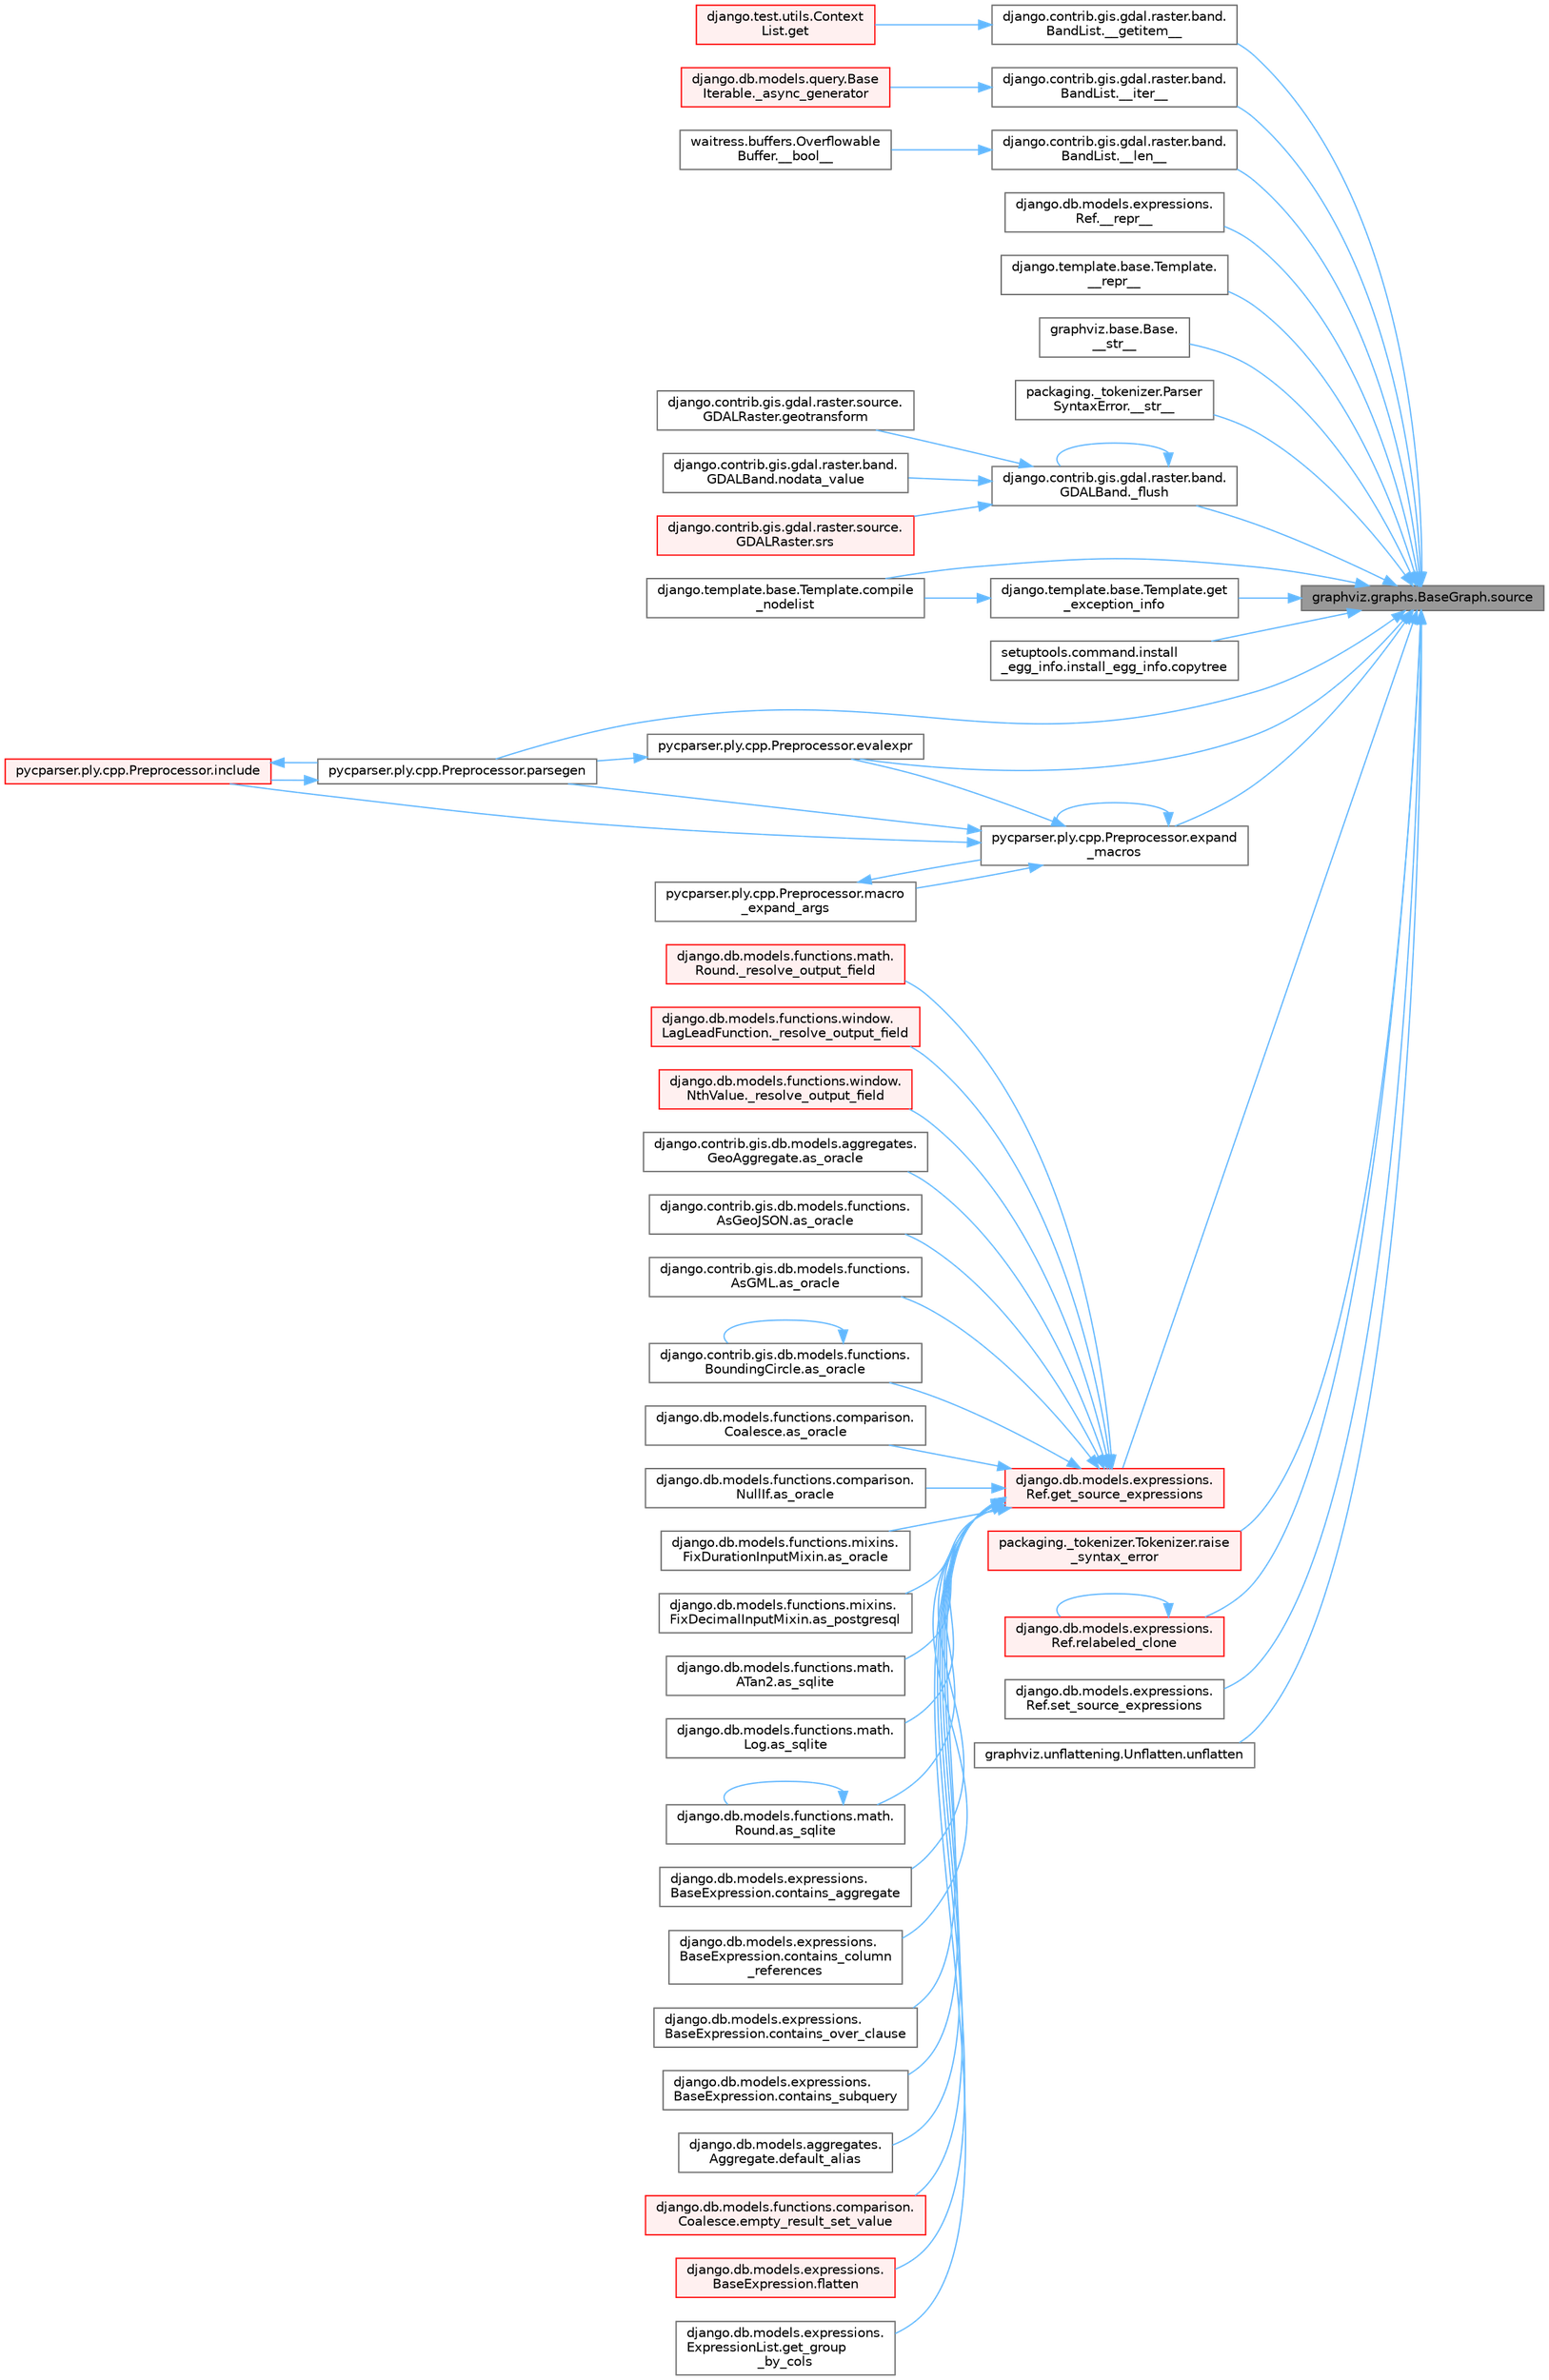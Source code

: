 digraph "graphviz.graphs.BaseGraph.source"
{
 // LATEX_PDF_SIZE
  bgcolor="transparent";
  edge [fontname=Helvetica,fontsize=10,labelfontname=Helvetica,labelfontsize=10];
  node [fontname=Helvetica,fontsize=10,shape=box,height=0.2,width=0.4];
  rankdir="RL";
  Node1 [id="Node000001",label="graphviz.graphs.BaseGraph.source",height=0.2,width=0.4,color="gray40", fillcolor="grey60", style="filled", fontcolor="black",tooltip=" "];
  Node1 -> Node2 [id="edge1_Node000001_Node000002",dir="back",color="steelblue1",style="solid",tooltip=" "];
  Node2 [id="Node000002",label="django.contrib.gis.gdal.raster.band.\lBandList.__getitem__",height=0.2,width=0.4,color="grey40", fillcolor="white", style="filled",URL="$classdjango_1_1contrib_1_1gis_1_1gdal_1_1raster_1_1band_1_1_band_list.html#ae274487c2df5493c64324fb74118b7b7",tooltip=" "];
  Node2 -> Node3 [id="edge2_Node000002_Node000003",dir="back",color="steelblue1",style="solid",tooltip=" "];
  Node3 [id="Node000003",label="django.test.utils.Context\lList.get",height=0.2,width=0.4,color="red", fillcolor="#FFF0F0", style="filled",URL="$classdjango_1_1test_1_1utils_1_1_context_list.html#a1797663a8ac92f44dcb9ad281a896842",tooltip=" "];
  Node1 -> Node3180 [id="edge3_Node000001_Node003180",dir="back",color="steelblue1",style="solid",tooltip=" "];
  Node3180 [id="Node003180",label="django.contrib.gis.gdal.raster.band.\lBandList.__iter__",height=0.2,width=0.4,color="grey40", fillcolor="white", style="filled",URL="$classdjango_1_1contrib_1_1gis_1_1gdal_1_1raster_1_1band_1_1_band_list.html#ab9adb21f52d65e54a0c9f5cb96b7ef93",tooltip=" "];
  Node3180 -> Node55 [id="edge4_Node003180_Node000055",dir="back",color="steelblue1",style="solid",tooltip=" "];
  Node55 [id="Node000055",label="django.db.models.query.Base\lIterable._async_generator",height=0.2,width=0.4,color="red", fillcolor="#FFF0F0", style="filled",URL="$classdjango_1_1db_1_1models_1_1query_1_1_base_iterable.html#a3ecc2267976bc6628d1fe84d78355144",tooltip=" "];
  Node1 -> Node3181 [id="edge5_Node000001_Node003181",dir="back",color="steelblue1",style="solid",tooltip=" "];
  Node3181 [id="Node003181",label="django.contrib.gis.gdal.raster.band.\lBandList.__len__",height=0.2,width=0.4,color="grey40", fillcolor="white", style="filled",URL="$classdjango_1_1contrib_1_1gis_1_1gdal_1_1raster_1_1band_1_1_band_list.html#a92c8619a4a74c53581f486c18d2a3695",tooltip=" "];
  Node3181 -> Node104 [id="edge6_Node003181_Node000104",dir="back",color="steelblue1",style="solid",tooltip=" "];
  Node104 [id="Node000104",label="waitress.buffers.Overflowable\lBuffer.__bool__",height=0.2,width=0.4,color="grey40", fillcolor="white", style="filled",URL="$classwaitress_1_1buffers_1_1_overflowable_buffer.html#afb6d9eccdeea0e50b91f9281878e017a",tooltip=" "];
  Node1 -> Node3182 [id="edge7_Node000001_Node003182",dir="back",color="steelblue1",style="solid",tooltip=" "];
  Node3182 [id="Node003182",label="django.db.models.expressions.\lRef.__repr__",height=0.2,width=0.4,color="grey40", fillcolor="white", style="filled",URL="$classdjango_1_1db_1_1models_1_1expressions_1_1_ref.html#a152c839bce47466bdbcaca6d2778d89d",tooltip=" "];
  Node1 -> Node3183 [id="edge8_Node000001_Node003183",dir="back",color="steelblue1",style="solid",tooltip=" "];
  Node3183 [id="Node003183",label="django.template.base.Template.\l__repr__",height=0.2,width=0.4,color="grey40", fillcolor="white", style="filled",URL="$classdjango_1_1template_1_1base_1_1_template.html#aef92b3d4a94342d6ced9fcb0a7dfaad7",tooltip=" "];
  Node1 -> Node3184 [id="edge9_Node000001_Node003184",dir="back",color="steelblue1",style="solid",tooltip=" "];
  Node3184 [id="Node003184",label="graphviz.base.Base.\l__str__",height=0.2,width=0.4,color="grey40", fillcolor="white", style="filled",URL="$classgraphviz_1_1base_1_1_base.html#a35b34b14245b1e4db3eed3e1e54610b0",tooltip=" "];
  Node1 -> Node3185 [id="edge10_Node000001_Node003185",dir="back",color="steelblue1",style="solid",tooltip=" "];
  Node3185 [id="Node003185",label="packaging._tokenizer.Parser\lSyntaxError.__str__",height=0.2,width=0.4,color="grey40", fillcolor="white", style="filled",URL="$classpackaging_1_1__tokenizer_1_1_parser_syntax_error.html#a1bf72be61084f1c233150f3b3b9d920e",tooltip=" "];
  Node1 -> Node3186 [id="edge11_Node000001_Node003186",dir="back",color="steelblue1",style="solid",tooltip=" "];
  Node3186 [id="Node003186",label="django.contrib.gis.gdal.raster.band.\lGDALBand._flush",height=0.2,width=0.4,color="grey40", fillcolor="white", style="filled",URL="$classdjango_1_1contrib_1_1gis_1_1gdal_1_1raster_1_1band_1_1_g_d_a_l_band.html#ae69747644a590b485b72c3314debdfc7",tooltip=" "];
  Node3186 -> Node3186 [id="edge12_Node003186_Node003186",dir="back",color="steelblue1",style="solid",tooltip=" "];
  Node3186 -> Node3187 [id="edge13_Node003186_Node003187",dir="back",color="steelblue1",style="solid",tooltip=" "];
  Node3187 [id="Node003187",label="django.contrib.gis.gdal.raster.source.\lGDALRaster.geotransform",height=0.2,width=0.4,color="grey40", fillcolor="white", style="filled",URL="$classdjango_1_1contrib_1_1gis_1_1gdal_1_1raster_1_1source_1_1_g_d_a_l_raster.html#afb446ab45c02724556cdfcf2bba0b2fa",tooltip=" "];
  Node3186 -> Node3188 [id="edge14_Node003186_Node003188",dir="back",color="steelblue1",style="solid",tooltip=" "];
  Node3188 [id="Node003188",label="django.contrib.gis.gdal.raster.band.\lGDALBand.nodata_value",height=0.2,width=0.4,color="grey40", fillcolor="white", style="filled",URL="$classdjango_1_1contrib_1_1gis_1_1gdal_1_1raster_1_1band_1_1_g_d_a_l_band.html#a6d6c1bf86ac0d82ae06f1396dfbe5bc6",tooltip=" "];
  Node3186 -> Node3189 [id="edge15_Node003186_Node003189",dir="back",color="steelblue1",style="solid",tooltip=" "];
  Node3189 [id="Node003189",label="django.contrib.gis.gdal.raster.source.\lGDALRaster.srs",height=0.2,width=0.4,color="red", fillcolor="#FFF0F0", style="filled",URL="$classdjango_1_1contrib_1_1gis_1_1gdal_1_1raster_1_1source_1_1_g_d_a_l_raster.html#a867fd2ac08531bb04ded5f86cf484723",tooltip=" "];
  Node1 -> Node3283 [id="edge16_Node000001_Node003283",dir="back",color="steelblue1",style="solid",tooltip=" "];
  Node3283 [id="Node003283",label="django.template.base.Template.compile\l_nodelist",height=0.2,width=0.4,color="grey40", fillcolor="white", style="filled",URL="$classdjango_1_1template_1_1base_1_1_template.html#a2b6b33cea5438ebc7a728e716d6973b8",tooltip=" "];
  Node1 -> Node3284 [id="edge17_Node000001_Node003284",dir="back",color="steelblue1",style="solid",tooltip=" "];
  Node3284 [id="Node003284",label="setuptools.command.install\l_egg_info.install_egg_info.copytree",height=0.2,width=0.4,color="grey40", fillcolor="white", style="filled",URL="$classsetuptools_1_1command_1_1install__egg__info_1_1install__egg__info.html#af7719938bff3b13fb8e474d8cf83da36",tooltip=" "];
  Node1 -> Node466 [id="edge18_Node000001_Node000466",dir="back",color="steelblue1",style="solid",tooltip=" "];
  Node466 [id="Node000466",label="pycparser.ply.cpp.Preprocessor.evalexpr",height=0.2,width=0.4,color="grey40", fillcolor="white", style="filled",URL="$classpycparser_1_1ply_1_1cpp_1_1_preprocessor.html#a3c16ad6c28242d1214d20158b02ecabd",tooltip=" "];
  Node466 -> Node467 [id="edge19_Node000466_Node000467",dir="back",color="steelblue1",style="solid",tooltip=" "];
  Node467 [id="Node000467",label="pycparser.ply.cpp.Preprocessor.parsegen",height=0.2,width=0.4,color="grey40", fillcolor="white", style="filled",URL="$classpycparser_1_1ply_1_1cpp_1_1_preprocessor.html#aad71ed64ebab07f9eafb0b36f9108723",tooltip=" "];
  Node467 -> Node468 [id="edge20_Node000467_Node000468",dir="back",color="steelblue1",style="solid",tooltip=" "];
  Node468 [id="Node000468",label="pycparser.ply.cpp.Preprocessor.include",height=0.2,width=0.4,color="red", fillcolor="#FFF0F0", style="filled",URL="$classpycparser_1_1ply_1_1cpp_1_1_preprocessor.html#aa91b0516d72dcf45e3d21b35b84ea1e0",tooltip=" "];
  Node468 -> Node467 [id="edge21_Node000468_Node000467",dir="back",color="steelblue1",style="solid",tooltip=" "];
  Node1 -> Node1613 [id="edge22_Node000001_Node001613",dir="back",color="steelblue1",style="solid",tooltip=" "];
  Node1613 [id="Node001613",label="pycparser.ply.cpp.Preprocessor.expand\l_macros",height=0.2,width=0.4,color="grey40", fillcolor="white", style="filled",URL="$classpycparser_1_1ply_1_1cpp_1_1_preprocessor.html#a4ac7e926ac9f68ef96f58e704a570d42",tooltip=" "];
  Node1613 -> Node466 [id="edge23_Node001613_Node000466",dir="back",color="steelblue1",style="solid",tooltip=" "];
  Node1613 -> Node1613 [id="edge24_Node001613_Node001613",dir="back",color="steelblue1",style="solid",tooltip=" "];
  Node1613 -> Node468 [id="edge25_Node001613_Node000468",dir="back",color="steelblue1",style="solid",tooltip=" "];
  Node1613 -> Node1614 [id="edge26_Node001613_Node001614",dir="back",color="steelblue1",style="solid",tooltip=" "];
  Node1614 [id="Node001614",label="pycparser.ply.cpp.Preprocessor.macro\l_expand_args",height=0.2,width=0.4,color="grey40", fillcolor="white", style="filled",URL="$classpycparser_1_1ply_1_1cpp_1_1_preprocessor.html#a320b003959fb43eb0be175c9b80fea2d",tooltip=" "];
  Node1614 -> Node1613 [id="edge27_Node001614_Node001613",dir="back",color="steelblue1",style="solid",tooltip=" "];
  Node1613 -> Node467 [id="edge28_Node001613_Node000467",dir="back",color="steelblue1",style="solid",tooltip=" "];
  Node1 -> Node3285 [id="edge29_Node000001_Node003285",dir="back",color="steelblue1",style="solid",tooltip=" "];
  Node3285 [id="Node003285",label="django.template.base.Template.get\l_exception_info",height=0.2,width=0.4,color="grey40", fillcolor="white", style="filled",URL="$classdjango_1_1template_1_1base_1_1_template.html#a465fbe8a301a32e971239d65932d0ad7",tooltip=" "];
  Node3285 -> Node3283 [id="edge30_Node003285_Node003283",dir="back",color="steelblue1",style="solid",tooltip=" "];
  Node1 -> Node3286 [id="edge31_Node000001_Node003286",dir="back",color="steelblue1",style="solid",tooltip=" "];
  Node3286 [id="Node003286",label="django.db.models.expressions.\lRef.get_source_expressions",height=0.2,width=0.4,color="red", fillcolor="#FFF0F0", style="filled",URL="$classdjango_1_1db_1_1models_1_1expressions_1_1_ref.html#a34966901a7ce794db70ff599b65fe2ce",tooltip=" "];
  Node3286 -> Node1223 [id="edge32_Node003286_Node001223",dir="back",color="steelblue1",style="solid",tooltip=" "];
  Node1223 [id="Node001223",label="django.db.models.functions.math.\lRound._resolve_output_field",height=0.2,width=0.4,color="red", fillcolor="#FFF0F0", style="filled",URL="$classdjango_1_1db_1_1models_1_1functions_1_1math_1_1_round.html#aa7b9332c35bc83a0f7055177fb9304e3",tooltip=" "];
  Node3286 -> Node1224 [id="edge33_Node003286_Node001224",dir="back",color="steelblue1",style="solid",tooltip=" "];
  Node1224 [id="Node001224",label="django.db.models.functions.window.\lLagLeadFunction._resolve_output_field",height=0.2,width=0.4,color="red", fillcolor="#FFF0F0", style="filled",URL="$classdjango_1_1db_1_1models_1_1functions_1_1window_1_1_lag_lead_function.html#ad9fef4f0de0bae4168483d83bf154eb5",tooltip=" "];
  Node3286 -> Node1225 [id="edge34_Node003286_Node001225",dir="back",color="steelblue1",style="solid",tooltip=" "];
  Node1225 [id="Node001225",label="django.db.models.functions.window.\lNthValue._resolve_output_field",height=0.2,width=0.4,color="red", fillcolor="#FFF0F0", style="filled",URL="$classdjango_1_1db_1_1models_1_1functions_1_1window_1_1_nth_value.html#a01f5c13b954177f7f499ab3a354aa38a",tooltip=" "];
  Node3286 -> Node300 [id="edge35_Node003286_Node000300",dir="back",color="steelblue1",style="solid",tooltip=" "];
  Node300 [id="Node000300",label="django.contrib.gis.db.models.aggregates.\lGeoAggregate.as_oracle",height=0.2,width=0.4,color="grey40", fillcolor="white", style="filled",URL="$classdjango_1_1contrib_1_1gis_1_1db_1_1models_1_1aggregates_1_1_geo_aggregate.html#a537ce307d50a80a372c22e07a9f25fa6",tooltip=" "];
  Node3286 -> Node301 [id="edge36_Node003286_Node000301",dir="back",color="steelblue1",style="solid",tooltip=" "];
  Node301 [id="Node000301",label="django.contrib.gis.db.models.functions.\lAsGeoJSON.as_oracle",height=0.2,width=0.4,color="grey40", fillcolor="white", style="filled",URL="$classdjango_1_1contrib_1_1gis_1_1db_1_1models_1_1functions_1_1_as_geo_j_s_o_n.html#ae6e5acc7a92749f69dc7b18a973ffaae",tooltip=" "];
  Node3286 -> Node302 [id="edge37_Node003286_Node000302",dir="back",color="steelblue1",style="solid",tooltip=" "];
  Node302 [id="Node000302",label="django.contrib.gis.db.models.functions.\lAsGML.as_oracle",height=0.2,width=0.4,color="grey40", fillcolor="white", style="filled",URL="$classdjango_1_1contrib_1_1gis_1_1db_1_1models_1_1functions_1_1_as_g_m_l.html#a0a70238d2ad8f058ef86dbfc6e8f3566",tooltip=" "];
  Node3286 -> Node303 [id="edge38_Node003286_Node000303",dir="back",color="steelblue1",style="solid",tooltip=" "];
  Node303 [id="Node000303",label="django.contrib.gis.db.models.functions.\lBoundingCircle.as_oracle",height=0.2,width=0.4,color="grey40", fillcolor="white", style="filled",URL="$classdjango_1_1contrib_1_1gis_1_1db_1_1models_1_1functions_1_1_bounding_circle.html#a63203e27009441455a424b3a41593cd6",tooltip=" "];
  Node303 -> Node303 [id="edge39_Node000303_Node000303",dir="back",color="steelblue1",style="solid",tooltip=" "];
  Node3286 -> Node305 [id="edge40_Node003286_Node000305",dir="back",color="steelblue1",style="solid",tooltip=" "];
  Node305 [id="Node000305",label="django.db.models.functions.comparison.\lCoalesce.as_oracle",height=0.2,width=0.4,color="grey40", fillcolor="white", style="filled",URL="$classdjango_1_1db_1_1models_1_1functions_1_1comparison_1_1_coalesce.html#a1bbeea180ef3ef4d8ba5d51d33d6ef85",tooltip=" "];
  Node3286 -> Node1226 [id="edge41_Node003286_Node001226",dir="back",color="steelblue1",style="solid",tooltip=" "];
  Node1226 [id="Node001226",label="django.db.models.functions.comparison.\lNullIf.as_oracle",height=0.2,width=0.4,color="grey40", fillcolor="white", style="filled",URL="$classdjango_1_1db_1_1models_1_1functions_1_1comparison_1_1_null_if.html#a61867c3acf8c0e19cbc06115618e395b",tooltip=" "];
  Node3286 -> Node923 [id="edge42_Node003286_Node000923",dir="back",color="steelblue1",style="solid",tooltip=" "];
  Node923 [id="Node000923",label="django.db.models.functions.mixins.\lFixDurationInputMixin.as_oracle",height=0.2,width=0.4,color="grey40", fillcolor="white", style="filled",URL="$classdjango_1_1db_1_1models_1_1functions_1_1mixins_1_1_fix_duration_input_mixin.html#a2e5d6957724a89d03541cc897b6e6e53",tooltip=" "];
  Node3286 -> Node309 [id="edge43_Node003286_Node000309",dir="back",color="steelblue1",style="solid",tooltip=" "];
  Node309 [id="Node000309",label="django.db.models.functions.mixins.\lFixDecimalInputMixin.as_postgresql",height=0.2,width=0.4,color="grey40", fillcolor="white", style="filled",URL="$classdjango_1_1db_1_1models_1_1functions_1_1mixins_1_1_fix_decimal_input_mixin.html#a064b38a679e55776f87518bc24a2f4a0",tooltip=" "];
  Node3286 -> Node328 [id="edge44_Node003286_Node000328",dir="back",color="steelblue1",style="solid",tooltip=" "];
  Node328 [id="Node000328",label="django.db.models.functions.math.\lATan2.as_sqlite",height=0.2,width=0.4,color="grey40", fillcolor="white", style="filled",URL="$classdjango_1_1db_1_1models_1_1functions_1_1math_1_1_a_tan2.html#ac343d11000341dfc431de19f416ea4b6",tooltip=" "];
  Node3286 -> Node329 [id="edge45_Node003286_Node000329",dir="back",color="steelblue1",style="solid",tooltip=" "];
  Node329 [id="Node000329",label="django.db.models.functions.math.\lLog.as_sqlite",height=0.2,width=0.4,color="grey40", fillcolor="white", style="filled",URL="$classdjango_1_1db_1_1models_1_1functions_1_1math_1_1_log.html#afcc146563033738d87dd1dc17d005111",tooltip=" "];
  Node3286 -> Node1227 [id="edge46_Node003286_Node001227",dir="back",color="steelblue1",style="solid",tooltip=" "];
  Node1227 [id="Node001227",label="django.db.models.functions.math.\lRound.as_sqlite",height=0.2,width=0.4,color="grey40", fillcolor="white", style="filled",URL="$classdjango_1_1db_1_1models_1_1functions_1_1math_1_1_round.html#a287d7884d03a3cb2338f8327d36ab7f4",tooltip=" "];
  Node1227 -> Node1227 [id="edge47_Node001227_Node001227",dir="back",color="steelblue1",style="solid",tooltip=" "];
  Node3286 -> Node1228 [id="edge48_Node003286_Node001228",dir="back",color="steelblue1",style="solid",tooltip=" "];
  Node1228 [id="Node001228",label="django.db.models.expressions.\lBaseExpression.contains_aggregate",height=0.2,width=0.4,color="grey40", fillcolor="white", style="filled",URL="$classdjango_1_1db_1_1models_1_1expressions_1_1_base_expression.html#af76d4a76e3f54db9a32b8d5ee2b87948",tooltip=" "];
  Node3286 -> Node1229 [id="edge49_Node003286_Node001229",dir="back",color="steelblue1",style="solid",tooltip=" "];
  Node1229 [id="Node001229",label="django.db.models.expressions.\lBaseExpression.contains_column\l_references",height=0.2,width=0.4,color="grey40", fillcolor="white", style="filled",URL="$classdjango_1_1db_1_1models_1_1expressions_1_1_base_expression.html#af5c4b142fefb4788abf2261a2582dfe9",tooltip=" "];
  Node3286 -> Node1230 [id="edge50_Node003286_Node001230",dir="back",color="steelblue1",style="solid",tooltip=" "];
  Node1230 [id="Node001230",label="django.db.models.expressions.\lBaseExpression.contains_over_clause",height=0.2,width=0.4,color="grey40", fillcolor="white", style="filled",URL="$classdjango_1_1db_1_1models_1_1expressions_1_1_base_expression.html#aabc4ca4ab54ff580926e71248c5612ab",tooltip=" "];
  Node3286 -> Node1231 [id="edge51_Node003286_Node001231",dir="back",color="steelblue1",style="solid",tooltip=" "];
  Node1231 [id="Node001231",label="django.db.models.expressions.\lBaseExpression.contains_subquery",height=0.2,width=0.4,color="grey40", fillcolor="white", style="filled",URL="$classdjango_1_1db_1_1models_1_1expressions_1_1_base_expression.html#a218f7301f2126ca595a0e79df4f91b12",tooltip=" "];
  Node3286 -> Node1232 [id="edge52_Node003286_Node001232",dir="back",color="steelblue1",style="solid",tooltip=" "];
  Node1232 [id="Node001232",label="django.db.models.aggregates.\lAggregate.default_alias",height=0.2,width=0.4,color="grey40", fillcolor="white", style="filled",URL="$classdjango_1_1db_1_1models_1_1aggregates_1_1_aggregate.html#a5d12250db1f3dfd711dad17ee7ea37d5",tooltip=" "];
  Node3286 -> Node1233 [id="edge53_Node003286_Node001233",dir="back",color="steelblue1",style="solid",tooltip=" "];
  Node1233 [id="Node001233",label="django.db.models.functions.comparison.\lCoalesce.empty_result_set_value",height=0.2,width=0.4,color="red", fillcolor="#FFF0F0", style="filled",URL="$classdjango_1_1db_1_1models_1_1functions_1_1comparison_1_1_coalesce.html#a098df2aa87e871b6bc726d3839a7f259",tooltip=" "];
  Node3286 -> Node1235 [id="edge54_Node003286_Node001235",dir="back",color="steelblue1",style="solid",tooltip=" "];
  Node1235 [id="Node001235",label="django.db.models.expressions.\lBaseExpression.flatten",height=0.2,width=0.4,color="red", fillcolor="#FFF0F0", style="filled",URL="$classdjango_1_1db_1_1models_1_1expressions_1_1_base_expression.html#a8493b4576a0e604f1dd483d0206430ac",tooltip=" "];
  Node3286 -> Node1240 [id="edge55_Node003286_Node001240",dir="back",color="steelblue1",style="solid",tooltip=" "];
  Node1240 [id="Node001240",label="django.db.models.expressions.\lExpressionList.get_group\l_by_cols",height=0.2,width=0.4,color="grey40", fillcolor="white", style="filled",URL="$classdjango_1_1db_1_1models_1_1expressions_1_1_expression_list.html#ade08ba78d8d2afa4feaaf6046e0539f7",tooltip=" "];
  Node1 -> Node467 [id="edge56_Node000001_Node000467",dir="back",color="steelblue1",style="solid",tooltip=" "];
  Node1 -> Node3287 [id="edge57_Node000001_Node003287",dir="back",color="steelblue1",style="solid",tooltip=" "];
  Node3287 [id="Node003287",label="packaging._tokenizer.Tokenizer.raise\l_syntax_error",height=0.2,width=0.4,color="red", fillcolor="#FFF0F0", style="filled",URL="$classpackaging_1_1__tokenizer_1_1_tokenizer.html#ada56238a9429c16510f207c95f22645f",tooltip=" "];
  Node1 -> Node547 [id="edge58_Node000001_Node000547",dir="back",color="steelblue1",style="solid",tooltip=" "];
  Node547 [id="Node000547",label="django.db.models.expressions.\lRef.relabeled_clone",height=0.2,width=0.4,color="red", fillcolor="#FFF0F0", style="filled",URL="$classdjango_1_1db_1_1models_1_1expressions_1_1_ref.html#acd0e62d444712c98fac919102ed5c77b",tooltip=" "];
  Node547 -> Node547 [id="edge59_Node000547_Node000547",dir="back",color="steelblue1",style="solid",tooltip=" "];
  Node1 -> Node3288 [id="edge60_Node000001_Node003288",dir="back",color="steelblue1",style="solid",tooltip=" "];
  Node3288 [id="Node003288",label="django.db.models.expressions.\lRef.set_source_expressions",height=0.2,width=0.4,color="grey40", fillcolor="white", style="filled",URL="$classdjango_1_1db_1_1models_1_1expressions_1_1_ref.html#a072bdc1d9821474390de6ae429bfefbf",tooltip=" "];
  Node1 -> Node1141 [id="edge61_Node000001_Node001141",dir="back",color="steelblue1",style="solid",tooltip=" "];
  Node1141 [id="Node001141",label="graphviz.unflattening.Unflatten.unflatten",height=0.2,width=0.4,color="grey40", fillcolor="white", style="filled",URL="$classgraphviz_1_1unflattening_1_1_unflatten.html#a35aae356d671a4b7d284249cdd4ff734",tooltip=" "];
}
